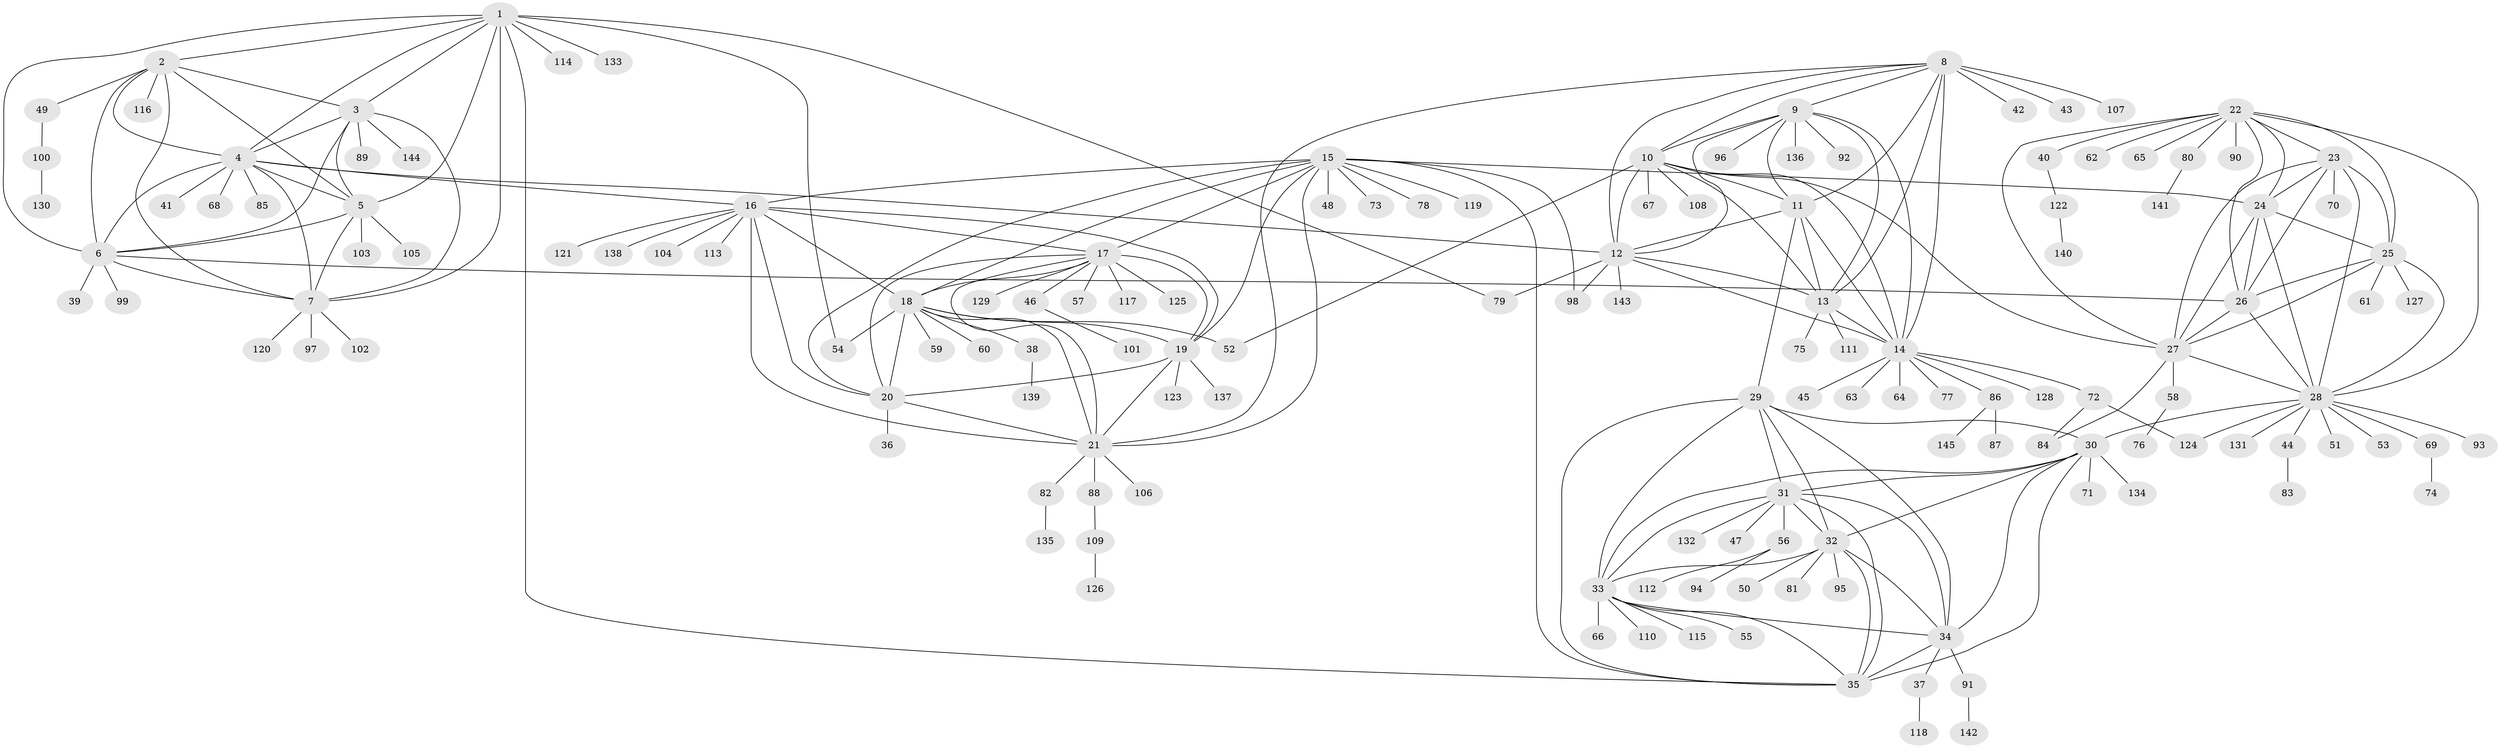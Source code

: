 // coarse degree distribution, {11: 0.017391304347826087, 9: 0.043478260869565216, 8: 0.05217391304347826, 5: 0.034782608695652174, 6: 0.017391304347826087, 12: 0.017391304347826087, 17: 0.008695652173913044, 7: 0.043478260869565216, 2: 0.13043478260869565, 1: 0.6173913043478261, 3: 0.017391304347826087}
// Generated by graph-tools (version 1.1) at 2025/52/02/27/25 19:52:19]
// undirected, 145 vertices, 231 edges
graph export_dot {
graph [start="1"]
  node [color=gray90,style=filled];
  1;
  2;
  3;
  4;
  5;
  6;
  7;
  8;
  9;
  10;
  11;
  12;
  13;
  14;
  15;
  16;
  17;
  18;
  19;
  20;
  21;
  22;
  23;
  24;
  25;
  26;
  27;
  28;
  29;
  30;
  31;
  32;
  33;
  34;
  35;
  36;
  37;
  38;
  39;
  40;
  41;
  42;
  43;
  44;
  45;
  46;
  47;
  48;
  49;
  50;
  51;
  52;
  53;
  54;
  55;
  56;
  57;
  58;
  59;
  60;
  61;
  62;
  63;
  64;
  65;
  66;
  67;
  68;
  69;
  70;
  71;
  72;
  73;
  74;
  75;
  76;
  77;
  78;
  79;
  80;
  81;
  82;
  83;
  84;
  85;
  86;
  87;
  88;
  89;
  90;
  91;
  92;
  93;
  94;
  95;
  96;
  97;
  98;
  99;
  100;
  101;
  102;
  103;
  104;
  105;
  106;
  107;
  108;
  109;
  110;
  111;
  112;
  113;
  114;
  115;
  116;
  117;
  118;
  119;
  120;
  121;
  122;
  123;
  124;
  125;
  126;
  127;
  128;
  129;
  130;
  131;
  132;
  133;
  134;
  135;
  136;
  137;
  138;
  139;
  140;
  141;
  142;
  143;
  144;
  145;
  1 -- 2;
  1 -- 3;
  1 -- 4;
  1 -- 5;
  1 -- 6;
  1 -- 7;
  1 -- 35;
  1 -- 54;
  1 -- 79;
  1 -- 114;
  1 -- 133;
  2 -- 3;
  2 -- 4;
  2 -- 5;
  2 -- 6;
  2 -- 7;
  2 -- 49;
  2 -- 116;
  3 -- 4;
  3 -- 5;
  3 -- 6;
  3 -- 7;
  3 -- 89;
  3 -- 144;
  4 -- 5;
  4 -- 6;
  4 -- 7;
  4 -- 12;
  4 -- 16;
  4 -- 41;
  4 -- 68;
  4 -- 85;
  5 -- 6;
  5 -- 7;
  5 -- 103;
  5 -- 105;
  6 -- 7;
  6 -- 26;
  6 -- 39;
  6 -- 99;
  7 -- 97;
  7 -- 102;
  7 -- 120;
  8 -- 9;
  8 -- 10;
  8 -- 11;
  8 -- 12;
  8 -- 13;
  8 -- 14;
  8 -- 21;
  8 -- 42;
  8 -- 43;
  8 -- 107;
  9 -- 10;
  9 -- 11;
  9 -- 12;
  9 -- 13;
  9 -- 14;
  9 -- 92;
  9 -- 96;
  9 -- 136;
  10 -- 11;
  10 -- 12;
  10 -- 13;
  10 -- 14;
  10 -- 27;
  10 -- 52;
  10 -- 67;
  10 -- 108;
  11 -- 12;
  11 -- 13;
  11 -- 14;
  11 -- 29;
  12 -- 13;
  12 -- 14;
  12 -- 79;
  12 -- 98;
  12 -- 143;
  13 -- 14;
  13 -- 75;
  13 -- 111;
  14 -- 45;
  14 -- 63;
  14 -- 64;
  14 -- 72;
  14 -- 77;
  14 -- 86;
  14 -- 128;
  15 -- 16;
  15 -- 17;
  15 -- 18;
  15 -- 19;
  15 -- 20;
  15 -- 21;
  15 -- 24;
  15 -- 35;
  15 -- 48;
  15 -- 73;
  15 -- 78;
  15 -- 98;
  15 -- 119;
  16 -- 17;
  16 -- 18;
  16 -- 19;
  16 -- 20;
  16 -- 21;
  16 -- 104;
  16 -- 113;
  16 -- 121;
  16 -- 138;
  17 -- 18;
  17 -- 19;
  17 -- 20;
  17 -- 21;
  17 -- 46;
  17 -- 57;
  17 -- 117;
  17 -- 125;
  17 -- 129;
  18 -- 19;
  18 -- 20;
  18 -- 21;
  18 -- 38;
  18 -- 52;
  18 -- 54;
  18 -- 59;
  18 -- 60;
  19 -- 20;
  19 -- 21;
  19 -- 123;
  19 -- 137;
  20 -- 21;
  20 -- 36;
  21 -- 82;
  21 -- 88;
  21 -- 106;
  22 -- 23;
  22 -- 24;
  22 -- 25;
  22 -- 26;
  22 -- 27;
  22 -- 28;
  22 -- 40;
  22 -- 62;
  22 -- 65;
  22 -- 80;
  22 -- 90;
  23 -- 24;
  23 -- 25;
  23 -- 26;
  23 -- 27;
  23 -- 28;
  23 -- 70;
  24 -- 25;
  24 -- 26;
  24 -- 27;
  24 -- 28;
  25 -- 26;
  25 -- 27;
  25 -- 28;
  25 -- 61;
  25 -- 127;
  26 -- 27;
  26 -- 28;
  27 -- 28;
  27 -- 58;
  27 -- 84;
  28 -- 30;
  28 -- 44;
  28 -- 51;
  28 -- 53;
  28 -- 69;
  28 -- 93;
  28 -- 124;
  28 -- 131;
  29 -- 30;
  29 -- 31;
  29 -- 32;
  29 -- 33;
  29 -- 34;
  29 -- 35;
  30 -- 31;
  30 -- 32;
  30 -- 33;
  30 -- 34;
  30 -- 35;
  30 -- 71;
  30 -- 134;
  31 -- 32;
  31 -- 33;
  31 -- 34;
  31 -- 35;
  31 -- 47;
  31 -- 56;
  31 -- 132;
  32 -- 33;
  32 -- 34;
  32 -- 35;
  32 -- 50;
  32 -- 81;
  32 -- 95;
  33 -- 34;
  33 -- 35;
  33 -- 55;
  33 -- 66;
  33 -- 110;
  33 -- 115;
  34 -- 35;
  34 -- 37;
  34 -- 91;
  37 -- 118;
  38 -- 139;
  40 -- 122;
  44 -- 83;
  46 -- 101;
  49 -- 100;
  56 -- 94;
  56 -- 112;
  58 -- 76;
  69 -- 74;
  72 -- 84;
  72 -- 124;
  80 -- 141;
  82 -- 135;
  86 -- 87;
  86 -- 145;
  88 -- 109;
  91 -- 142;
  100 -- 130;
  109 -- 126;
  122 -- 140;
}
